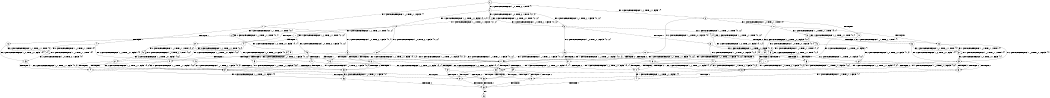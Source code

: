 digraph BCG {
size = "7, 10.5";
center = TRUE;
node [shape = circle];
0 [peripheries = 2];
0 -> 1 [label = "EX !1 !ATOMIC_EXCH_BRANCH (1, +1, TRUE, +1, 1, FALSE) !{}"];
0 -> 2 [label = "EX !2 !ATOMIC_EXCH_BRANCH (1, +0, TRUE, +0, 1, TRUE) !{}"];
0 -> 3 [label = "EX !0 !ATOMIC_EXCH_BRANCH (1, +1, TRUE, +1, 1, FALSE) !{}"];
1 -> 4 [label = "TERMINATE !1"];
1 -> 5 [label = "EX !2 !ATOMIC_EXCH_BRANCH (1, +0, TRUE, +0, 1, FALSE) !{0, 1}"];
1 -> 6 [label = "EX !0 !ATOMIC_EXCH_BRANCH (1, +1, TRUE, +1, 1, TRUE) !{0, 1}"];
2 -> 7 [label = "EX !1 !ATOMIC_EXCH_BRANCH (1, +1, TRUE, +1, 1, FALSE) !{0, 1, 2}"];
2 -> 8 [label = "EX !0 !ATOMIC_EXCH_BRANCH (1, +1, TRUE, +1, 1, FALSE) !{0, 1, 2}"];
2 -> 9 [label = "EX !2 !ATOMIC_EXCH_BRANCH (1, +0, TRUE, +0, 1, TRUE) !{0, 1, 2}"];
3 -> 10 [label = "TERMINATE !0"];
3 -> 11 [label = "EX !1 !ATOMIC_EXCH_BRANCH (1, +1, TRUE, +1, 1, TRUE) !{0}"];
3 -> 12 [label = "EX !2 !ATOMIC_EXCH_BRANCH (1, +0, TRUE, +0, 1, FALSE) !{0}"];
4 -> 13 [label = "EX !2 !ATOMIC_EXCH_BRANCH (1, +0, TRUE, +0, 1, FALSE) !{0}"];
4 -> 14 [label = "EX !0 !ATOMIC_EXCH_BRANCH (1, +1, TRUE, +1, 1, TRUE) !{0}"];
5 -> 15 [label = "TERMINATE !1"];
5 -> 16 [label = "TERMINATE !2"];
5 -> 17 [label = "EX !0 !ATOMIC_EXCH_BRANCH (1, +1, TRUE, +1, 1, FALSE) !{0, 1, 2}"];
6 -> 18 [label = "TERMINATE !1"];
6 -> 19 [label = "EX !2 !ATOMIC_EXCH_BRANCH (1, +0, TRUE, +0, 1, FALSE) !{0, 1}"];
6 -> 6 [label = "EX !0 !ATOMIC_EXCH_BRANCH (1, +1, TRUE, +1, 1, TRUE) !{0, 1}"];
7 -> 20 [label = "TERMINATE !1"];
7 -> 21 [label = "EX !0 !ATOMIC_EXCH_BRANCH (1, +1, TRUE, +1, 1, TRUE) !{0, 1, 2}"];
7 -> 22 [label = "EX !2 !ATOMIC_EXCH_BRANCH (1, +0, TRUE, +0, 1, FALSE) !{0, 1, 2}"];
8 -> 23 [label = "TERMINATE !0"];
8 -> 24 [label = "EX !1 !ATOMIC_EXCH_BRANCH (1, +1, TRUE, +1, 1, TRUE) !{0, 1, 2}"];
8 -> 25 [label = "EX !2 !ATOMIC_EXCH_BRANCH (1, +0, TRUE, +0, 1, FALSE) !{0, 1, 2}"];
9 -> 7 [label = "EX !1 !ATOMIC_EXCH_BRANCH (1, +1, TRUE, +1, 1, FALSE) !{0, 1, 2}"];
9 -> 8 [label = "EX !0 !ATOMIC_EXCH_BRANCH (1, +1, TRUE, +1, 1, FALSE) !{0, 1, 2}"];
9 -> 9 [label = "EX !2 !ATOMIC_EXCH_BRANCH (1, +0, TRUE, +0, 1, TRUE) !{0, 1, 2}"];
10 -> 26 [label = "EX !1 !ATOMIC_EXCH_BRANCH (1, +1, TRUE, +1, 1, TRUE) !{}"];
10 -> 27 [label = "EX !2 !ATOMIC_EXCH_BRANCH (1, +0, TRUE, +0, 1, FALSE) !{}"];
11 -> 28 [label = "TERMINATE !0"];
11 -> 29 [label = "EX !2 !ATOMIC_EXCH_BRANCH (1, +0, TRUE, +0, 1, FALSE) !{0, 1}"];
11 -> 30 [label = "EX !1 !ATOMIC_EXCH_BRANCH (1, +1, TRUE, +1, 1, TRUE) !{0, 1}"];
12 -> 31 [label = "TERMINATE !2"];
12 -> 32 [label = "TERMINATE !0"];
12 -> 17 [label = "EX !1 !ATOMIC_EXCH_BRANCH (1, +1, TRUE, +1, 1, FALSE) !{0, 1, 2}"];
13 -> 33 [label = "TERMINATE !2"];
13 -> 34 [label = "EX !0 !ATOMIC_EXCH_BRANCH (1, +1, TRUE, +1, 1, FALSE) !{0, 2}"];
14 -> 35 [label = "EX !2 !ATOMIC_EXCH_BRANCH (1, +0, TRUE, +0, 1, FALSE) !{0}"];
14 -> 14 [label = "EX !0 !ATOMIC_EXCH_BRANCH (1, +1, TRUE, +1, 1, TRUE) !{0}"];
15 -> 33 [label = "TERMINATE !2"];
15 -> 34 [label = "EX !0 !ATOMIC_EXCH_BRANCH (1, +1, TRUE, +1, 1, FALSE) !{0, 2}"];
16 -> 33 [label = "TERMINATE !1"];
16 -> 36 [label = "EX !0 !ATOMIC_EXCH_BRANCH (1, +1, TRUE, +1, 1, FALSE) !{0, 1}"];
17 -> 37 [label = "TERMINATE !1"];
17 -> 38 [label = "TERMINATE !2"];
17 -> 39 [label = "TERMINATE !0"];
18 -> 35 [label = "EX !2 !ATOMIC_EXCH_BRANCH (1, +0, TRUE, +0, 1, FALSE) !{0}"];
18 -> 14 [label = "EX !0 !ATOMIC_EXCH_BRANCH (1, +1, TRUE, +1, 1, TRUE) !{0}"];
19 -> 40 [label = "TERMINATE !1"];
19 -> 41 [label = "TERMINATE !2"];
19 -> 17 [label = "EX !0 !ATOMIC_EXCH_BRANCH (1, +1, TRUE, +1, 1, FALSE) !{0, 1, 2}"];
20 -> 42 [label = "EX !0 !ATOMIC_EXCH_BRANCH (1, +1, TRUE, +1, 1, TRUE) !{0, 2}"];
20 -> 43 [label = "EX !2 !ATOMIC_EXCH_BRANCH (1, +0, TRUE, +0, 1, FALSE) !{0, 2}"];
21 -> 44 [label = "TERMINATE !1"];
21 -> 45 [label = "EX !2 !ATOMIC_EXCH_BRANCH (1, +0, TRUE, +0, 1, FALSE) !{0, 1, 2}"];
21 -> 21 [label = "EX !0 !ATOMIC_EXCH_BRANCH (1, +1, TRUE, +1, 1, TRUE) !{0, 1, 2}"];
22 -> 15 [label = "TERMINATE !1"];
22 -> 16 [label = "TERMINATE !2"];
22 -> 17 [label = "EX !0 !ATOMIC_EXCH_BRANCH (1, +1, TRUE, +1, 1, FALSE) !{0, 1, 2}"];
23 -> 46 [label = "EX !1 !ATOMIC_EXCH_BRANCH (1, +1, TRUE, +1, 1, TRUE) !{1, 2}"];
23 -> 47 [label = "EX !2 !ATOMIC_EXCH_BRANCH (1, +0, TRUE, +0, 1, FALSE) !{1, 2}"];
24 -> 48 [label = "TERMINATE !0"];
24 -> 49 [label = "EX !2 !ATOMIC_EXCH_BRANCH (1, +0, TRUE, +0, 1, FALSE) !{0, 1, 2}"];
24 -> 24 [label = "EX !1 !ATOMIC_EXCH_BRANCH (1, +1, TRUE, +1, 1, TRUE) !{0, 1, 2}"];
25 -> 31 [label = "TERMINATE !2"];
25 -> 32 [label = "TERMINATE !0"];
25 -> 17 [label = "EX !1 !ATOMIC_EXCH_BRANCH (1, +1, TRUE, +1, 1, FALSE) !{0, 1, 2}"];
26 -> 50 [label = "EX !2 !ATOMIC_EXCH_BRANCH (1, +0, TRUE, +0, 1, FALSE) !{1}"];
26 -> 51 [label = "EX !1 !ATOMIC_EXCH_BRANCH (1, +1, TRUE, +1, 1, TRUE) !{1}"];
27 -> 52 [label = "TERMINATE !2"];
27 -> 53 [label = "EX !1 !ATOMIC_EXCH_BRANCH (1, +1, TRUE, +1, 1, FALSE) !{1, 2}"];
28 -> 50 [label = "EX !2 !ATOMIC_EXCH_BRANCH (1, +0, TRUE, +0, 1, FALSE) !{1}"];
28 -> 51 [label = "EX !1 !ATOMIC_EXCH_BRANCH (1, +1, TRUE, +1, 1, TRUE) !{1}"];
29 -> 54 [label = "TERMINATE !2"];
29 -> 55 [label = "TERMINATE !0"];
29 -> 17 [label = "EX !1 !ATOMIC_EXCH_BRANCH (1, +1, TRUE, +1, 1, FALSE) !{0, 1, 2}"];
30 -> 28 [label = "TERMINATE !0"];
30 -> 29 [label = "EX !2 !ATOMIC_EXCH_BRANCH (1, +0, TRUE, +0, 1, FALSE) !{0, 1}"];
30 -> 30 [label = "EX !1 !ATOMIC_EXCH_BRANCH (1, +1, TRUE, +1, 1, TRUE) !{0, 1}"];
31 -> 52 [label = "TERMINATE !0"];
31 -> 36 [label = "EX !1 !ATOMIC_EXCH_BRANCH (1, +1, TRUE, +1, 1, FALSE) !{0, 1}"];
32 -> 52 [label = "TERMINATE !2"];
32 -> 53 [label = "EX !1 !ATOMIC_EXCH_BRANCH (1, +1, TRUE, +1, 1, FALSE) !{1, 2}"];
33 -> 56 [label = "EX !0 !ATOMIC_EXCH_BRANCH (1, +1, TRUE, +1, 1, FALSE) !{0}"];
34 -> 57 [label = "TERMINATE !2"];
34 -> 58 [label = "TERMINATE !0"];
35 -> 59 [label = "TERMINATE !2"];
35 -> 34 [label = "EX !0 !ATOMIC_EXCH_BRANCH (1, +1, TRUE, +1, 1, FALSE) !{0, 2}"];
36 -> 57 [label = "TERMINATE !1"];
36 -> 60 [label = "TERMINATE !0"];
37 -> 57 [label = "TERMINATE !2"];
37 -> 58 [label = "TERMINATE !0"];
38 -> 57 [label = "TERMINATE !1"];
38 -> 60 [label = "TERMINATE !0"];
39 -> 58 [label = "TERMINATE !1"];
39 -> 60 [label = "TERMINATE !2"];
40 -> 59 [label = "TERMINATE !2"];
40 -> 34 [label = "EX !0 !ATOMIC_EXCH_BRANCH (1, +1, TRUE, +1, 1, FALSE) !{0, 2}"];
41 -> 59 [label = "TERMINATE !1"];
41 -> 36 [label = "EX !0 !ATOMIC_EXCH_BRANCH (1, +1, TRUE, +1, 1, FALSE) !{0, 1}"];
42 -> 61 [label = "EX !2 !ATOMIC_EXCH_BRANCH (1, +0, TRUE, +0, 1, FALSE) !{0, 2}"];
42 -> 42 [label = "EX !0 !ATOMIC_EXCH_BRANCH (1, +1, TRUE, +1, 1, TRUE) !{0, 2}"];
43 -> 33 [label = "TERMINATE !2"];
43 -> 34 [label = "EX !0 !ATOMIC_EXCH_BRANCH (1, +1, TRUE, +1, 1, FALSE) !{0, 2}"];
44 -> 61 [label = "EX !2 !ATOMIC_EXCH_BRANCH (1, +0, TRUE, +0, 1, FALSE) !{0, 2}"];
44 -> 42 [label = "EX !0 !ATOMIC_EXCH_BRANCH (1, +1, TRUE, +1, 1, TRUE) !{0, 2}"];
45 -> 40 [label = "TERMINATE !1"];
45 -> 41 [label = "TERMINATE !2"];
45 -> 17 [label = "EX !0 !ATOMIC_EXCH_BRANCH (1, +1, TRUE, +1, 1, FALSE) !{0, 1, 2}"];
46 -> 62 [label = "EX !2 !ATOMIC_EXCH_BRANCH (1, +0, TRUE, +0, 1, FALSE) !{1, 2}"];
46 -> 46 [label = "EX !1 !ATOMIC_EXCH_BRANCH (1, +1, TRUE, +1, 1, TRUE) !{1, 2}"];
47 -> 52 [label = "TERMINATE !2"];
47 -> 53 [label = "EX !1 !ATOMIC_EXCH_BRANCH (1, +1, TRUE, +1, 1, FALSE) !{1, 2}"];
48 -> 62 [label = "EX !2 !ATOMIC_EXCH_BRANCH (1, +0, TRUE, +0, 1, FALSE) !{1, 2}"];
48 -> 46 [label = "EX !1 !ATOMIC_EXCH_BRANCH (1, +1, TRUE, +1, 1, TRUE) !{1, 2}"];
49 -> 54 [label = "TERMINATE !2"];
49 -> 55 [label = "TERMINATE !0"];
49 -> 17 [label = "EX !1 !ATOMIC_EXCH_BRANCH (1, +1, TRUE, +1, 1, FALSE) !{0, 1, 2}"];
50 -> 63 [label = "TERMINATE !2"];
50 -> 53 [label = "EX !1 !ATOMIC_EXCH_BRANCH (1, +1, TRUE, +1, 1, FALSE) !{1, 2}"];
51 -> 50 [label = "EX !2 !ATOMIC_EXCH_BRANCH (1, +0, TRUE, +0, 1, FALSE) !{1}"];
51 -> 51 [label = "EX !1 !ATOMIC_EXCH_BRANCH (1, +1, TRUE, +1, 1, TRUE) !{1}"];
52 -> 64 [label = "EX !1 !ATOMIC_EXCH_BRANCH (1, +1, TRUE, +1, 1, FALSE) !{1}"];
53 -> 58 [label = "TERMINATE !1"];
53 -> 60 [label = "TERMINATE !2"];
54 -> 63 [label = "TERMINATE !0"];
54 -> 36 [label = "EX !1 !ATOMIC_EXCH_BRANCH (1, +1, TRUE, +1, 1, FALSE) !{0, 1}"];
55 -> 63 [label = "TERMINATE !2"];
55 -> 53 [label = "EX !1 !ATOMIC_EXCH_BRANCH (1, +1, TRUE, +1, 1, FALSE) !{1, 2}"];
56 -> 65 [label = "TERMINATE !0"];
57 -> 65 [label = "TERMINATE !0"];
58 -> 65 [label = "TERMINATE !2"];
59 -> 56 [label = "EX !0 !ATOMIC_EXCH_BRANCH (1, +1, TRUE, +1, 1, FALSE) !{0}"];
60 -> 65 [label = "TERMINATE !1"];
61 -> 59 [label = "TERMINATE !2"];
61 -> 34 [label = "EX !0 !ATOMIC_EXCH_BRANCH (1, +1, TRUE, +1, 1, FALSE) !{0, 2}"];
62 -> 63 [label = "TERMINATE !2"];
62 -> 53 [label = "EX !1 !ATOMIC_EXCH_BRANCH (1, +1, TRUE, +1, 1, FALSE) !{1, 2}"];
63 -> 64 [label = "EX !1 !ATOMIC_EXCH_BRANCH (1, +1, TRUE, +1, 1, FALSE) !{1}"];
64 -> 65 [label = "TERMINATE !1"];
65 -> 66 [label = "exit"];
}
